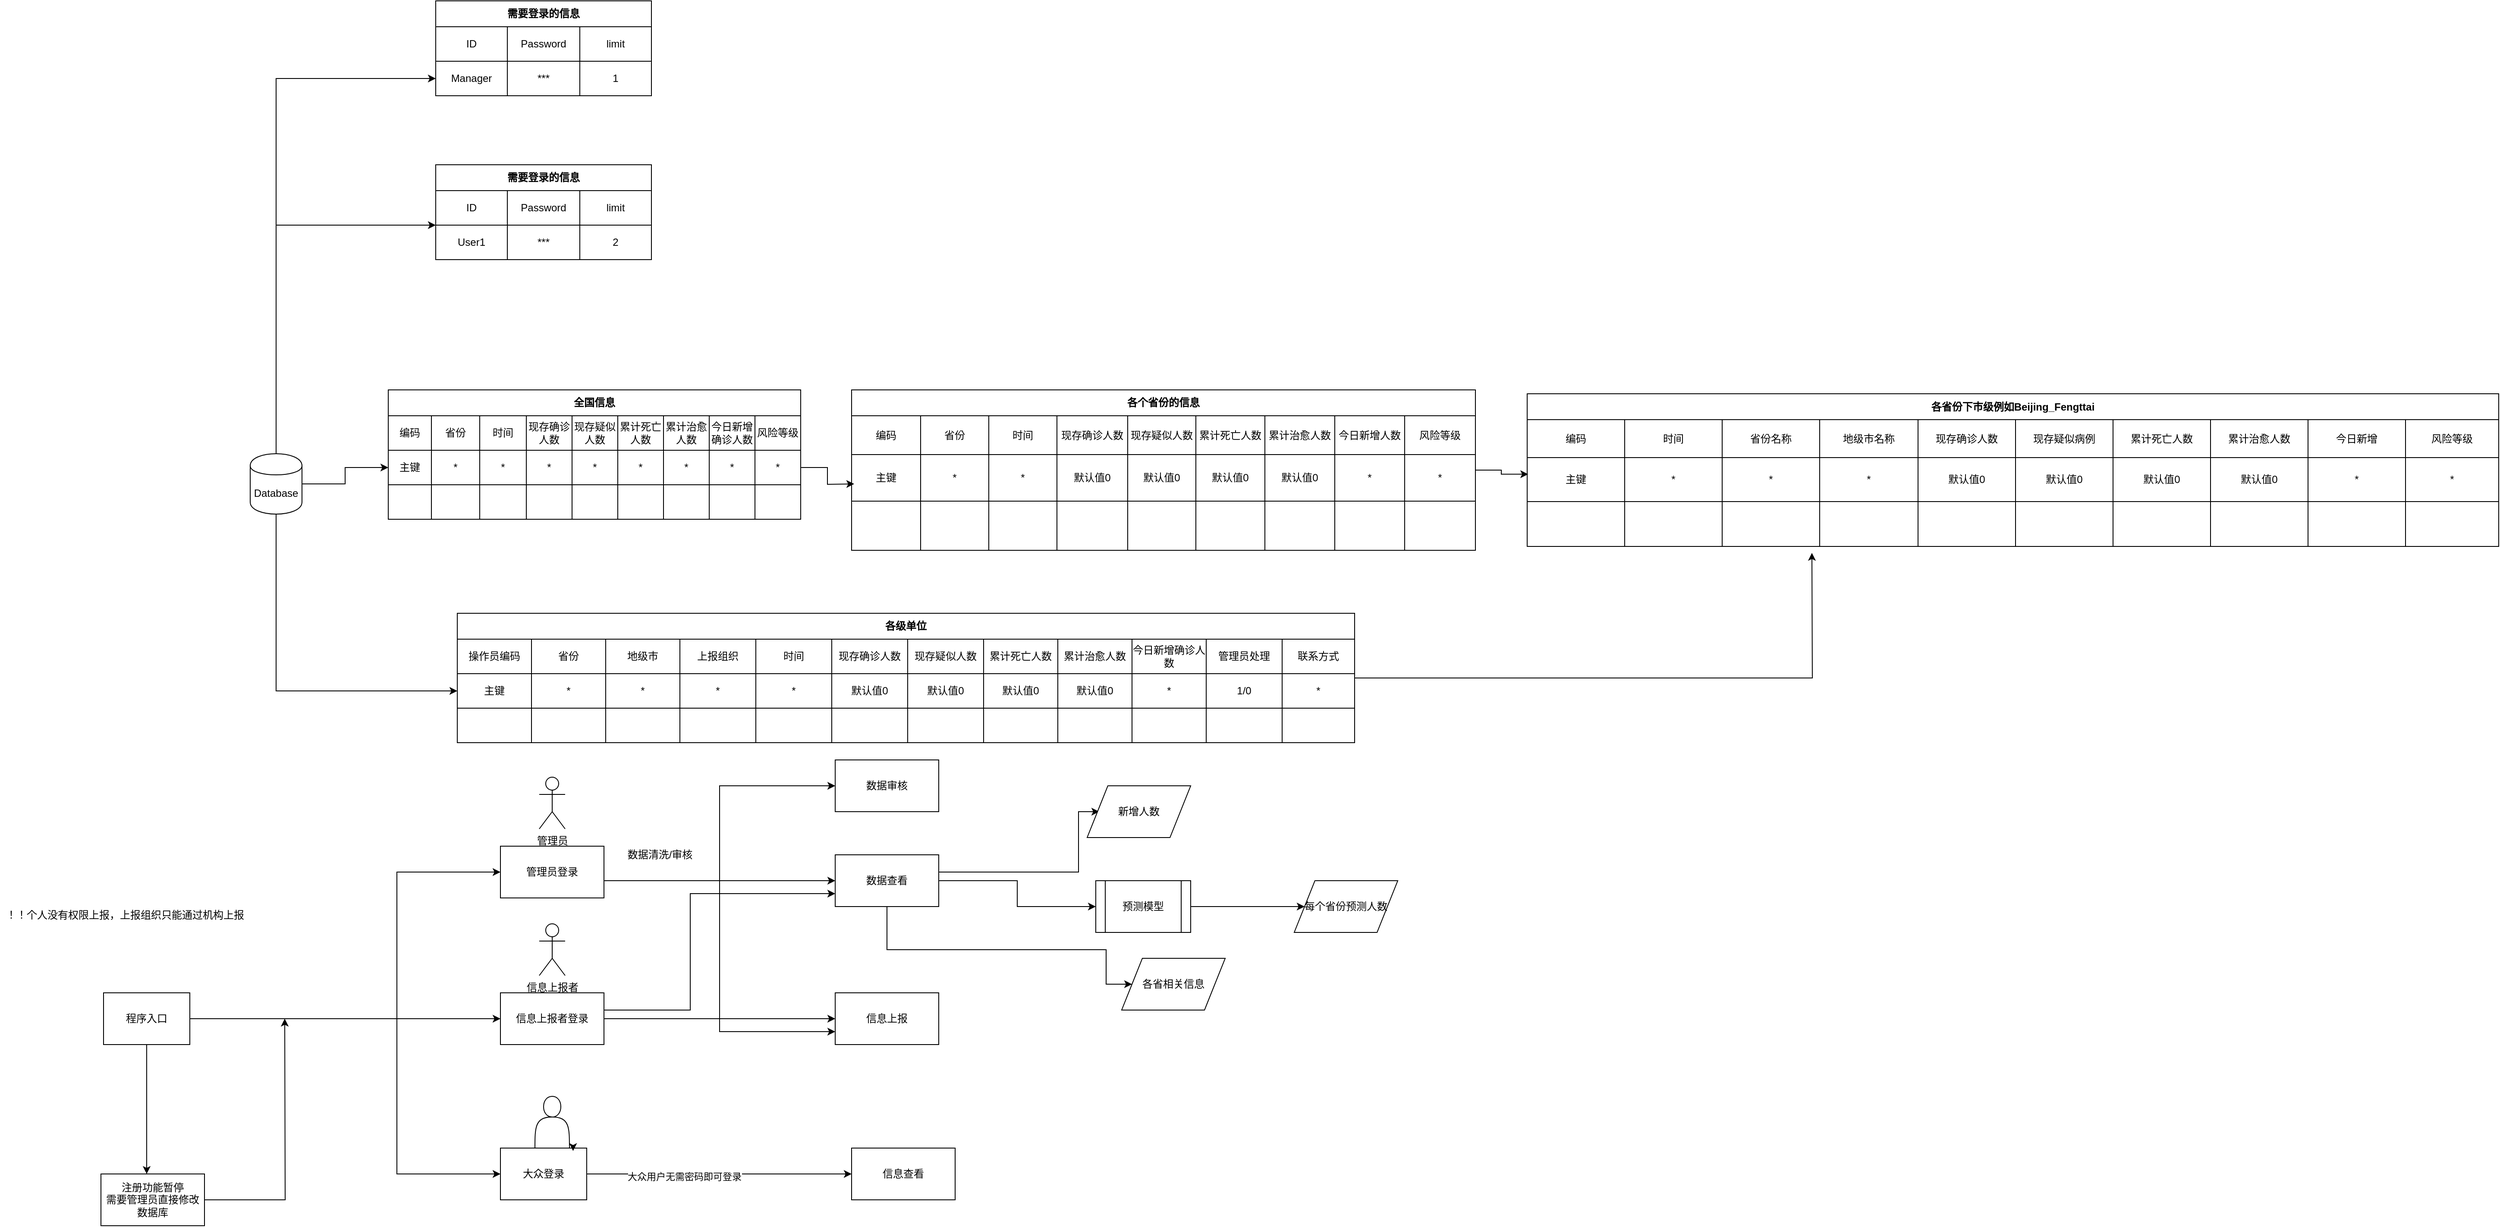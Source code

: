 <mxfile version="13.5.1" type="device"><diagram id="C5RBs43oDa-KdzZeNtuy" name="Page-1"><mxGraphModel dx="1851" dy="1761" grid="1" gridSize="10" guides="1" tooltips="1" connect="1" arrows="1" fold="1" page="1" pageScale="1" pageWidth="827" pageHeight="1169" math="0" shadow="0"><root><mxCell id="WIyWlLk6GJQsqaUBKTNV-0"/><mxCell id="WIyWlLk6GJQsqaUBKTNV-1" parent="WIyWlLk6GJQsqaUBKTNV-0"/><mxCell id="WCZOu3Fe1cSg-maLNQrj-3" style="edgeStyle=orthogonalEdgeStyle;rounded=0;orthogonalLoop=1;jettySize=auto;html=1;exitX=1;exitY=0.5;exitDx=0;exitDy=0;entryX=0;entryY=0.5;entryDx=0;entryDy=0;" parent="WIyWlLk6GJQsqaUBKTNV-1" source="WCZOu3Fe1cSg-maLNQrj-0" target="WCZOu3Fe1cSg-maLNQrj-2" edge="1"><mxGeometry relative="1" as="geometry"><Array as="points"><mxPoint x="-190" y="-10"/></Array></mxGeometry></mxCell><mxCell id="WCZOu3Fe1cSg-maLNQrj-7" style="edgeStyle=orthogonalEdgeStyle;rounded=0;orthogonalLoop=1;jettySize=auto;html=1;exitX=1;exitY=0.5;exitDx=0;exitDy=0;entryX=0;entryY=0.5;entryDx=0;entryDy=0;" parent="WIyWlLk6GJQsqaUBKTNV-1" source="WCZOu3Fe1cSg-maLNQrj-0" target="WCZOu3Fe1cSg-maLNQrj-5" edge="1"><mxGeometry relative="1" as="geometry"/></mxCell><mxCell id="WCZOu3Fe1cSg-maLNQrj-9" style="edgeStyle=orthogonalEdgeStyle;rounded=0;orthogonalLoop=1;jettySize=auto;html=1;exitX=1;exitY=0.5;exitDx=0;exitDy=0;entryX=0;entryY=0.5;entryDx=0;entryDy=0;" parent="WIyWlLk6GJQsqaUBKTNV-1" source="WCZOu3Fe1cSg-maLNQrj-0" target="WCZOu3Fe1cSg-maLNQrj-8" edge="1"><mxGeometry relative="1" as="geometry"><Array as="points"><mxPoint x="-190" y="340"/></Array></mxGeometry></mxCell><mxCell id="WCZOu3Fe1cSg-maLNQrj-190" style="edgeStyle=orthogonalEdgeStyle;rounded=0;orthogonalLoop=1;jettySize=auto;html=1;exitX=0.5;exitY=1;exitDx=0;exitDy=0;" parent="WIyWlLk6GJQsqaUBKTNV-1" source="WCZOu3Fe1cSg-maLNQrj-0" edge="1"><mxGeometry relative="1" as="geometry"><mxPoint x="-480" y="340" as="targetPoint"/></mxGeometry></mxCell><mxCell id="WCZOu3Fe1cSg-maLNQrj-0" value="程序入口" style="rounded=0;whiteSpace=wrap;html=1;" parent="WIyWlLk6GJQsqaUBKTNV-1" vertex="1"><mxGeometry x="-530" y="130" width="100" height="60" as="geometry"/></mxCell><mxCell id="WCZOu3Fe1cSg-maLNQrj-178" style="edgeStyle=orthogonalEdgeStyle;rounded=0;orthogonalLoop=1;jettySize=auto;html=1;exitX=1;exitY=0.5;exitDx=0;exitDy=0;entryX=0;entryY=0.5;entryDx=0;entryDy=0;" parent="WIyWlLk6GJQsqaUBKTNV-1" source="WCZOu3Fe1cSg-maLNQrj-2" target="WCZOu3Fe1cSg-maLNQrj-177" edge="1"><mxGeometry relative="1" as="geometry"><Array as="points"><mxPoint x="50"/><mxPoint x="184"/><mxPoint x="184" y="-110"/></Array></mxGeometry></mxCell><mxCell id="WCZOu3Fe1cSg-maLNQrj-186" style="edgeStyle=orthogonalEdgeStyle;rounded=0;orthogonalLoop=1;jettySize=auto;html=1;entryX=0;entryY=0.5;entryDx=0;entryDy=0;" parent="WIyWlLk6GJQsqaUBKTNV-1" source="WCZOu3Fe1cSg-maLNQrj-2" target="WCZOu3Fe1cSg-maLNQrj-185" edge="1"><mxGeometry relative="1" as="geometry"><Array as="points"><mxPoint x="150"/><mxPoint x="150"/></Array></mxGeometry></mxCell><mxCell id="WCZOu3Fe1cSg-maLNQrj-187" style="edgeStyle=orthogonalEdgeStyle;rounded=0;orthogonalLoop=1;jettySize=auto;html=1;entryX=0;entryY=0.75;entryDx=0;entryDy=0;" parent="WIyWlLk6GJQsqaUBKTNV-1" source="WCZOu3Fe1cSg-maLNQrj-2" target="WCZOu3Fe1cSg-maLNQrj-180" edge="1"><mxGeometry relative="1" as="geometry"><Array as="points"><mxPoint x="184"/><mxPoint x="184" y="175"/></Array></mxGeometry></mxCell><mxCell id="WCZOu3Fe1cSg-maLNQrj-2" value="管理员登录" style="rounded=0;whiteSpace=wrap;html=1;" parent="WIyWlLk6GJQsqaUBKTNV-1" vertex="1"><mxGeometry x="-70" y="-40" width="120" height="60" as="geometry"/></mxCell><mxCell id="WCZOu3Fe1cSg-maLNQrj-4" value="管理员" style="shape=umlActor;verticalLabelPosition=bottom;verticalAlign=top;html=1;outlineConnect=0;" parent="WIyWlLk6GJQsqaUBKTNV-1" vertex="1"><mxGeometry x="-25" y="-120" width="30" height="60" as="geometry"/></mxCell><mxCell id="WCZOu3Fe1cSg-maLNQrj-188" style="edgeStyle=orthogonalEdgeStyle;rounded=0;orthogonalLoop=1;jettySize=auto;html=1;entryX=0;entryY=0.5;entryDx=0;entryDy=0;" parent="WIyWlLk6GJQsqaUBKTNV-1" source="WCZOu3Fe1cSg-maLNQrj-5" target="WCZOu3Fe1cSg-maLNQrj-180" edge="1"><mxGeometry relative="1" as="geometry"/></mxCell><mxCell id="WCZOu3Fe1cSg-maLNQrj-189" style="edgeStyle=orthogonalEdgeStyle;rounded=0;orthogonalLoop=1;jettySize=auto;html=1;entryX=0;entryY=0.75;entryDx=0;entryDy=0;" parent="WIyWlLk6GJQsqaUBKTNV-1" source="WCZOu3Fe1cSg-maLNQrj-5" target="WCZOu3Fe1cSg-maLNQrj-185" edge="1"><mxGeometry relative="1" as="geometry"><Array as="points"><mxPoint x="150" y="150"/><mxPoint x="150" y="15"/></Array></mxGeometry></mxCell><mxCell id="WCZOu3Fe1cSg-maLNQrj-5" value="信息上报者登录" style="rounded=0;whiteSpace=wrap;html=1;" parent="WIyWlLk6GJQsqaUBKTNV-1" vertex="1"><mxGeometry x="-70" y="130" width="120" height="60" as="geometry"/></mxCell><mxCell id="WCZOu3Fe1cSg-maLNQrj-6" value="信息上报者" style="shape=umlActor;verticalLabelPosition=bottom;verticalAlign=top;html=1;outlineConnect=0;" parent="WIyWlLk6GJQsqaUBKTNV-1" vertex="1"><mxGeometry x="-25" y="50" width="30" height="60" as="geometry"/></mxCell><mxCell id="WCZOu3Fe1cSg-maLNQrj-183" style="edgeStyle=orthogonalEdgeStyle;rounded=0;orthogonalLoop=1;jettySize=auto;html=1;entryX=0;entryY=0.5;entryDx=0;entryDy=0;" parent="WIyWlLk6GJQsqaUBKTNV-1" source="WCZOu3Fe1cSg-maLNQrj-8" target="WCZOu3Fe1cSg-maLNQrj-182" edge="1"><mxGeometry relative="1" as="geometry"/></mxCell><mxCell id="WCZOu3Fe1cSg-maLNQrj-184" value="大众用户无需密码即可登录" style="edgeLabel;html=1;align=center;verticalAlign=middle;resizable=0;points=[];" parent="WCZOu3Fe1cSg-maLNQrj-183" vertex="1" connectable="0"><mxGeometry x="-0.267" y="-3" relative="1" as="geometry"><mxPoint as="offset"/></mxGeometry></mxCell><mxCell id="WCZOu3Fe1cSg-maLNQrj-8" value="大众登录" style="rounded=0;whiteSpace=wrap;html=1;" parent="WIyWlLk6GJQsqaUBKTNV-1" vertex="1"><mxGeometry x="-70" y="310" width="100" height="60" as="geometry"/></mxCell><mxCell id="WCZOu3Fe1cSg-maLNQrj-65" style="edgeStyle=orthogonalEdgeStyle;rounded=0;orthogonalLoop=1;jettySize=auto;html=1;entryX=0;entryY=0.5;entryDx=0;entryDy=0;" parent="WIyWlLk6GJQsqaUBKTNV-1" source="WCZOu3Fe1cSg-maLNQrj-10" target="WCZOu3Fe1cSg-maLNQrj-57" edge="1"><mxGeometry relative="1" as="geometry"/></mxCell><mxCell id="WCZOu3Fe1cSg-maLNQrj-107" style="edgeStyle=orthogonalEdgeStyle;rounded=0;orthogonalLoop=1;jettySize=auto;html=1;exitX=1;exitY=0.5;exitDx=0;exitDy=0;entryX=0;entryY=0.5;entryDx=0;entryDy=0;" parent="WIyWlLk6GJQsqaUBKTNV-1" source="WCZOu3Fe1cSg-maLNQrj-10" target="WCZOu3Fe1cSg-maLNQrj-98" edge="1"><mxGeometry relative="1" as="geometry"/></mxCell><mxCell id="WCZOu3Fe1cSg-maLNQrj-176" style="edgeStyle=orthogonalEdgeStyle;rounded=0;orthogonalLoop=1;jettySize=auto;html=1;entryX=0;entryY=0.5;entryDx=0;entryDy=0;" parent="WIyWlLk6GJQsqaUBKTNV-1" source="WCZOu3Fe1cSg-maLNQrj-10" target="WCZOu3Fe1cSg-maLNQrj-155" edge="1"><mxGeometry relative="1" as="geometry"/></mxCell><mxCell id="uRTHtg8MywMNZvx3NxUZ-16" style="edgeStyle=orthogonalEdgeStyle;rounded=0;orthogonalLoop=1;jettySize=auto;html=1;" edge="1" parent="WIyWlLk6GJQsqaUBKTNV-1" source="WCZOu3Fe1cSg-maLNQrj-10" target="uRTHtg8MywMNZvx3NxUZ-12"><mxGeometry relative="1" as="geometry"><Array as="points"><mxPoint x="-330" y="-760"/></Array></mxGeometry></mxCell><mxCell id="WCZOu3Fe1cSg-maLNQrj-10" value="Database" style="shape=cylinder;whiteSpace=wrap;html=1;boundedLbl=1;backgroundOutline=1;" parent="WIyWlLk6GJQsqaUBKTNV-1" vertex="1"><mxGeometry x="-360" y="-495" width="60" height="70" as="geometry"/></mxCell><mxCell id="WCZOu3Fe1cSg-maLNQrj-136" style="edgeStyle=orthogonalEdgeStyle;rounded=0;orthogonalLoop=1;jettySize=auto;html=1;exitX=1;exitY=0.5;exitDx=0;exitDy=0;" parent="WIyWlLk6GJQsqaUBKTNV-1" source="WCZOu3Fe1cSg-maLNQrj-98" edge="1"><mxGeometry relative="1" as="geometry"><mxPoint x="340" y="-460" as="targetPoint"/></mxGeometry></mxCell><mxCell id="PCz3cQ2_8vIp4ZOxcBlQ-9" style="edgeStyle=orthogonalEdgeStyle;rounded=0;orthogonalLoop=1;jettySize=auto;html=1;entryX=0.001;entryY=0.378;entryDx=0;entryDy=0;entryPerimeter=0;" parent="WIyWlLk6GJQsqaUBKTNV-1" source="WCZOu3Fe1cSg-maLNQrj-70" target="WCZOu3Fe1cSg-maLNQrj-126" edge="1"><mxGeometry relative="1" as="geometry"/></mxCell><mxCell id="WCZOu3Fe1cSg-maLNQrj-70" value="各个省份的信息" style="shape=table;html=1;whiteSpace=wrap;startSize=30;container=1;collapsible=0;childLayout=tableLayout;fontStyle=1;align=center;sketch=0;" parent="WIyWlLk6GJQsqaUBKTNV-1" vertex="1"><mxGeometry x="337" y="-569" width="723" height="186" as="geometry"/></mxCell><mxCell id="WCZOu3Fe1cSg-maLNQrj-71" value="" style="shape=partialRectangle;html=1;whiteSpace=wrap;collapsible=0;dropTarget=0;pointerEvents=0;fillColor=none;top=0;left=0;bottom=0;right=0;points=[[0,0.5],[1,0.5]];portConstraint=eastwest;" parent="WCZOu3Fe1cSg-maLNQrj-70" vertex="1"><mxGeometry y="30" width="723" height="45" as="geometry"/></mxCell><mxCell id="PCz3cQ2_8vIp4ZOxcBlQ-6" value="编码" style="shape=partialRectangle;html=1;whiteSpace=wrap;connectable=0;fillColor=none;top=0;left=0;bottom=0;right=0;overflow=hidden;" parent="WCZOu3Fe1cSg-maLNQrj-71" vertex="1"><mxGeometry width="80" height="45" as="geometry"/></mxCell><mxCell id="WCZOu3Fe1cSg-maLNQrj-117" value="省份" style="shape=partialRectangle;html=1;whiteSpace=wrap;connectable=0;fillColor=none;top=0;left=0;bottom=0;right=0;overflow=hidden;" parent="WCZOu3Fe1cSg-maLNQrj-71" vertex="1"><mxGeometry x="80" width="79" height="45" as="geometry"/></mxCell><mxCell id="WCZOu3Fe1cSg-maLNQrj-72" value="时间" style="shape=partialRectangle;html=1;whiteSpace=wrap;connectable=0;fillColor=none;top=0;left=0;bottom=0;right=0;overflow=hidden;" parent="WCZOu3Fe1cSg-maLNQrj-71" vertex="1"><mxGeometry x="159" width="79" height="45" as="geometry"/></mxCell><mxCell id="WCZOu3Fe1cSg-maLNQrj-73" value="现存确诊人数" style="shape=partialRectangle;html=1;whiteSpace=wrap;connectable=0;fillColor=none;top=0;left=0;bottom=0;right=0;overflow=hidden;" parent="WCZOu3Fe1cSg-maLNQrj-71" vertex="1"><mxGeometry x="238" width="82" height="45" as="geometry"/></mxCell><mxCell id="WCZOu3Fe1cSg-maLNQrj-74" value="现存疑似人数" style="shape=partialRectangle;html=1;whiteSpace=wrap;connectable=0;fillColor=none;top=0;left=0;bottom=0;right=0;overflow=hidden;" parent="WCZOu3Fe1cSg-maLNQrj-71" vertex="1"><mxGeometry x="320" width="79" height="45" as="geometry"/></mxCell><mxCell id="WCZOu3Fe1cSg-maLNQrj-89" value="累计死亡人数" style="shape=partialRectangle;html=1;whiteSpace=wrap;connectable=0;fillColor=none;top=0;left=0;bottom=0;right=0;overflow=hidden;" parent="WCZOu3Fe1cSg-maLNQrj-71" vertex="1"><mxGeometry x="399" width="80" height="45" as="geometry"/></mxCell><mxCell id="WCZOu3Fe1cSg-maLNQrj-86" value="累计治愈人数" style="shape=partialRectangle;html=1;whiteSpace=wrap;connectable=0;fillColor=none;top=0;left=0;bottom=0;right=0;overflow=hidden;" parent="WCZOu3Fe1cSg-maLNQrj-71" vertex="1"><mxGeometry x="479" width="81" height="45" as="geometry"/></mxCell><mxCell id="NSoP3aLAdlzIS5LdDbus-48" value="今日新增人数" style="shape=partialRectangle;html=1;whiteSpace=wrap;connectable=0;fillColor=none;top=0;left=0;bottom=0;right=0;overflow=hidden;" parent="WCZOu3Fe1cSg-maLNQrj-71" vertex="1"><mxGeometry x="560" width="81" height="45" as="geometry"/></mxCell><mxCell id="WCZOu3Fe1cSg-maLNQrj-198" value="风险等级" style="shape=partialRectangle;html=1;whiteSpace=wrap;connectable=0;fillColor=none;top=0;left=0;bottom=0;right=0;overflow=hidden;" parent="WCZOu3Fe1cSg-maLNQrj-71" vertex="1"><mxGeometry x="641" width="82" height="45" as="geometry"/></mxCell><mxCell id="WCZOu3Fe1cSg-maLNQrj-75" value="" style="shape=partialRectangle;html=1;whiteSpace=wrap;collapsible=0;dropTarget=0;pointerEvents=0;fillColor=none;top=0;left=0;bottom=0;right=0;points=[[0,0.5],[1,0.5]];portConstraint=eastwest;" parent="WCZOu3Fe1cSg-maLNQrj-70" vertex="1"><mxGeometry y="75" width="723" height="54" as="geometry"/></mxCell><mxCell id="PCz3cQ2_8vIp4ZOxcBlQ-7" value="主键" style="shape=partialRectangle;html=1;whiteSpace=wrap;connectable=0;fillColor=none;top=0;left=0;bottom=0;right=0;overflow=hidden;" parent="WCZOu3Fe1cSg-maLNQrj-75" vertex="1"><mxGeometry width="80" height="54" as="geometry"/></mxCell><mxCell id="WCZOu3Fe1cSg-maLNQrj-118" value="*" style="shape=partialRectangle;html=1;whiteSpace=wrap;connectable=0;fillColor=none;top=0;left=0;bottom=0;right=0;overflow=hidden;" parent="WCZOu3Fe1cSg-maLNQrj-75" vertex="1"><mxGeometry x="80" width="79" height="54" as="geometry"/></mxCell><mxCell id="WCZOu3Fe1cSg-maLNQrj-76" value="*" style="shape=partialRectangle;html=1;whiteSpace=wrap;connectable=0;fillColor=none;top=0;left=0;bottom=0;right=0;overflow=hidden;" parent="WCZOu3Fe1cSg-maLNQrj-75" vertex="1"><mxGeometry x="159" width="79" height="54" as="geometry"/></mxCell><mxCell id="WCZOu3Fe1cSg-maLNQrj-77" value="默认值0" style="shape=partialRectangle;html=1;whiteSpace=wrap;connectable=0;fillColor=none;top=0;left=0;bottom=0;right=0;overflow=hidden;" parent="WCZOu3Fe1cSg-maLNQrj-75" vertex="1"><mxGeometry x="238" width="82" height="54" as="geometry"/></mxCell><mxCell id="WCZOu3Fe1cSg-maLNQrj-78" value="&lt;span&gt;默认值0&lt;/span&gt;" style="shape=partialRectangle;html=1;whiteSpace=wrap;connectable=0;fillColor=none;top=0;left=0;bottom=0;right=0;overflow=hidden;" parent="WCZOu3Fe1cSg-maLNQrj-75" vertex="1"><mxGeometry x="320" width="79" height="54" as="geometry"/></mxCell><mxCell id="WCZOu3Fe1cSg-maLNQrj-90" value="&lt;span&gt;默认值0&lt;/span&gt;" style="shape=partialRectangle;html=1;whiteSpace=wrap;connectable=0;fillColor=none;top=0;left=0;bottom=0;right=0;overflow=hidden;" parent="WCZOu3Fe1cSg-maLNQrj-75" vertex="1"><mxGeometry x="399" width="80" height="54" as="geometry"/></mxCell><mxCell id="WCZOu3Fe1cSg-maLNQrj-87" value="&lt;span&gt;默认值0&lt;/span&gt;" style="shape=partialRectangle;html=1;whiteSpace=wrap;connectable=0;fillColor=none;top=0;left=0;bottom=0;right=0;overflow=hidden;" parent="WCZOu3Fe1cSg-maLNQrj-75" vertex="1"><mxGeometry x="479" width="81" height="54" as="geometry"/></mxCell><mxCell id="NSoP3aLAdlzIS5LdDbus-49" value="*" style="shape=partialRectangle;html=1;whiteSpace=wrap;connectable=0;fillColor=none;top=0;left=0;bottom=0;right=0;overflow=hidden;" parent="WCZOu3Fe1cSg-maLNQrj-75" vertex="1"><mxGeometry x="560" width="81" height="54" as="geometry"/></mxCell><mxCell id="WCZOu3Fe1cSg-maLNQrj-199" value="*" style="shape=partialRectangle;html=1;whiteSpace=wrap;connectable=0;fillColor=none;top=0;left=0;bottom=0;right=0;overflow=hidden;" parent="WCZOu3Fe1cSg-maLNQrj-75" vertex="1"><mxGeometry x="641" width="82" height="54" as="geometry"/></mxCell><mxCell id="WCZOu3Fe1cSg-maLNQrj-79" value="" style="shape=partialRectangle;html=1;whiteSpace=wrap;collapsible=0;dropTarget=0;pointerEvents=0;fillColor=none;top=0;left=0;bottom=0;right=0;points=[[0,0.5],[1,0.5]];portConstraint=eastwest;" parent="WCZOu3Fe1cSg-maLNQrj-70" vertex="1"><mxGeometry y="129" width="723" height="57" as="geometry"/></mxCell><mxCell id="PCz3cQ2_8vIp4ZOxcBlQ-8" style="shape=partialRectangle;html=1;whiteSpace=wrap;connectable=0;fillColor=none;top=0;left=0;bottom=0;right=0;overflow=hidden;" parent="WCZOu3Fe1cSg-maLNQrj-79" vertex="1"><mxGeometry width="80" height="57" as="geometry"/></mxCell><mxCell id="WCZOu3Fe1cSg-maLNQrj-119" style="shape=partialRectangle;html=1;whiteSpace=wrap;connectable=0;fillColor=none;top=0;left=0;bottom=0;right=0;overflow=hidden;" parent="WCZOu3Fe1cSg-maLNQrj-79" vertex="1"><mxGeometry x="80" width="79" height="57" as="geometry"/></mxCell><mxCell id="WCZOu3Fe1cSg-maLNQrj-80" value="" style="shape=partialRectangle;html=1;whiteSpace=wrap;connectable=0;fillColor=none;top=0;left=0;bottom=0;right=0;overflow=hidden;" parent="WCZOu3Fe1cSg-maLNQrj-79" vertex="1"><mxGeometry x="159" width="79" height="57" as="geometry"/></mxCell><mxCell id="WCZOu3Fe1cSg-maLNQrj-81" value="" style="shape=partialRectangle;html=1;whiteSpace=wrap;connectable=0;fillColor=none;top=0;left=0;bottom=0;right=0;overflow=hidden;" parent="WCZOu3Fe1cSg-maLNQrj-79" vertex="1"><mxGeometry x="238" width="82" height="57" as="geometry"/></mxCell><mxCell id="WCZOu3Fe1cSg-maLNQrj-82" value="" style="shape=partialRectangle;html=1;whiteSpace=wrap;connectable=0;fillColor=none;top=0;left=0;bottom=0;right=0;overflow=hidden;" parent="WCZOu3Fe1cSg-maLNQrj-79" vertex="1"><mxGeometry x="320" width="79" height="57" as="geometry"/></mxCell><mxCell id="WCZOu3Fe1cSg-maLNQrj-91" style="shape=partialRectangle;html=1;whiteSpace=wrap;connectable=0;fillColor=none;top=0;left=0;bottom=0;right=0;overflow=hidden;" parent="WCZOu3Fe1cSg-maLNQrj-79" vertex="1"><mxGeometry x="399" width="80" height="57" as="geometry"/></mxCell><mxCell id="WCZOu3Fe1cSg-maLNQrj-88" style="shape=partialRectangle;html=1;whiteSpace=wrap;connectable=0;fillColor=none;top=0;left=0;bottom=0;right=0;overflow=hidden;" parent="WCZOu3Fe1cSg-maLNQrj-79" vertex="1"><mxGeometry x="479" width="81" height="57" as="geometry"/></mxCell><mxCell id="NSoP3aLAdlzIS5LdDbus-50" style="shape=partialRectangle;html=1;whiteSpace=wrap;connectable=0;fillColor=none;top=0;left=0;bottom=0;right=0;overflow=hidden;" parent="WCZOu3Fe1cSg-maLNQrj-79" vertex="1"><mxGeometry x="560" width="81" height="57" as="geometry"/></mxCell><mxCell id="WCZOu3Fe1cSg-maLNQrj-200" style="shape=partialRectangle;html=1;whiteSpace=wrap;connectable=0;fillColor=none;top=0;left=0;bottom=0;right=0;overflow=hidden;" parent="WCZOu3Fe1cSg-maLNQrj-79" vertex="1"><mxGeometry x="641" width="82" height="57" as="geometry"/></mxCell><mxCell id="WCZOu3Fe1cSg-maLNQrj-175" style="edgeStyle=orthogonalEdgeStyle;rounded=0;orthogonalLoop=1;jettySize=auto;html=1;" parent="WIyWlLk6GJQsqaUBKTNV-1" source="WCZOu3Fe1cSg-maLNQrj-150" edge="1"><mxGeometry relative="1" as="geometry"><mxPoint x="1450" y="-380" as="targetPoint"/></mxGeometry></mxCell><mxCell id="WCZOu3Fe1cSg-maLNQrj-150" value="各级单位" style="shape=table;html=1;whiteSpace=wrap;startSize=30;container=1;collapsible=0;childLayout=tableLayout;fontStyle=1;align=center;sketch=0;" parent="WIyWlLk6GJQsqaUBKTNV-1" vertex="1"><mxGeometry x="-120" y="-310" width="1040" height="150" as="geometry"/></mxCell><mxCell id="WCZOu3Fe1cSg-maLNQrj-151" value="" style="shape=partialRectangle;html=1;whiteSpace=wrap;collapsible=0;dropTarget=0;pointerEvents=0;fillColor=none;top=0;left=0;bottom=0;right=0;points=[[0,0.5],[1,0.5]];portConstraint=eastwest;" parent="WCZOu3Fe1cSg-maLNQrj-150" vertex="1"><mxGeometry y="30" width="1040" height="40" as="geometry"/></mxCell><mxCell id="PCz3cQ2_8vIp4ZOxcBlQ-13" value="操作员编码" style="shape=partialRectangle;html=1;whiteSpace=wrap;connectable=0;fillColor=none;top=0;left=0;bottom=0;right=0;overflow=hidden;" parent="WCZOu3Fe1cSg-maLNQrj-151" vertex="1"><mxGeometry width="86" height="40" as="geometry"/></mxCell><mxCell id="WCZOu3Fe1cSg-maLNQrj-152" value="省份" style="shape=partialRectangle;html=1;whiteSpace=wrap;connectable=0;fillColor=none;top=0;left=0;bottom=0;right=0;overflow=hidden;" parent="WCZOu3Fe1cSg-maLNQrj-151" vertex="1"><mxGeometry x="86" width="86" height="40" as="geometry"/></mxCell><mxCell id="NSoP3aLAdlzIS5LdDbus-39" value="地级市" style="shape=partialRectangle;html=1;whiteSpace=wrap;connectable=0;fillColor=none;top=0;left=0;bottom=0;right=0;overflow=hidden;" parent="WCZOu3Fe1cSg-maLNQrj-151" vertex="1"><mxGeometry x="172" width="86" height="40" as="geometry"/></mxCell><mxCell id="WCZOu3Fe1cSg-maLNQrj-153" value="上报组织" style="shape=partialRectangle;html=1;whiteSpace=wrap;connectable=0;fillColor=none;top=0;left=0;bottom=0;right=0;overflow=hidden;" parent="WCZOu3Fe1cSg-maLNQrj-151" vertex="1"><mxGeometry x="258" width="88" height="40" as="geometry"/></mxCell><mxCell id="WCZOu3Fe1cSg-maLNQrj-169" value="时间" style="shape=partialRectangle;html=1;whiteSpace=wrap;connectable=0;fillColor=none;top=0;left=0;bottom=0;right=0;overflow=hidden;" parent="WCZOu3Fe1cSg-maLNQrj-151" vertex="1"><mxGeometry x="346" width="88" height="40" as="geometry"/></mxCell><mxCell id="WCZOu3Fe1cSg-maLNQrj-166" value="&lt;span&gt;现存确诊人数&lt;/span&gt;" style="shape=partialRectangle;html=1;whiteSpace=wrap;connectable=0;fillColor=none;top=0;left=0;bottom=0;right=0;overflow=hidden;" parent="WCZOu3Fe1cSg-maLNQrj-151" vertex="1"><mxGeometry x="434" width="88" height="40" as="geometry"/></mxCell><mxCell id="WCZOu3Fe1cSg-maLNQrj-163" value="&lt;span&gt;现存疑似人数&lt;/span&gt;" style="shape=partialRectangle;html=1;whiteSpace=wrap;connectable=0;fillColor=none;top=0;left=0;bottom=0;right=0;overflow=hidden;" parent="WCZOu3Fe1cSg-maLNQrj-151" vertex="1"><mxGeometry x="522" width="88" height="40" as="geometry"/></mxCell><mxCell id="WCZOu3Fe1cSg-maLNQrj-154" value="累计死亡人数" style="shape=partialRectangle;html=1;whiteSpace=wrap;connectable=0;fillColor=none;top=0;left=0;bottom=0;right=0;overflow=hidden;" parent="WCZOu3Fe1cSg-maLNQrj-151" vertex="1"><mxGeometry x="610" width="86" height="40" as="geometry"/></mxCell><mxCell id="WCZOu3Fe1cSg-maLNQrj-172" value="累计治愈人数" style="shape=partialRectangle;html=1;whiteSpace=wrap;connectable=0;fillColor=none;top=0;left=0;bottom=0;right=0;overflow=hidden;" parent="WCZOu3Fe1cSg-maLNQrj-151" vertex="1"><mxGeometry x="696" width="86" height="40" as="geometry"/></mxCell><mxCell id="NSoP3aLAdlzIS5LdDbus-42" value="今日新增确诊人数" style="shape=partialRectangle;html=1;whiteSpace=wrap;connectable=0;fillColor=none;top=0;left=0;bottom=0;right=0;overflow=hidden;" parent="WCZOu3Fe1cSg-maLNQrj-151" vertex="1"><mxGeometry x="782" width="86" height="40" as="geometry"/></mxCell><mxCell id="WCZOu3Fe1cSg-maLNQrj-218" value="管理员处理" style="shape=partialRectangle;html=1;whiteSpace=wrap;connectable=0;fillColor=none;top=0;left=0;bottom=0;right=0;overflow=hidden;" parent="WCZOu3Fe1cSg-maLNQrj-151" vertex="1"><mxGeometry x="868" width="88" height="40" as="geometry"/></mxCell><mxCell id="NSoP3aLAdlzIS5LdDbus-3" value="联系方式" style="shape=partialRectangle;html=1;whiteSpace=wrap;connectable=0;fillColor=none;top=0;left=0;bottom=0;right=0;overflow=hidden;" parent="WCZOu3Fe1cSg-maLNQrj-151" vertex="1"><mxGeometry x="956" width="84" height="40" as="geometry"/></mxCell><mxCell id="WCZOu3Fe1cSg-maLNQrj-155" value="" style="shape=partialRectangle;html=1;whiteSpace=wrap;collapsible=0;dropTarget=0;pointerEvents=0;fillColor=none;top=0;left=0;bottom=0;right=0;points=[[0,0.5],[1,0.5]];portConstraint=eastwest;" parent="WCZOu3Fe1cSg-maLNQrj-150" vertex="1"><mxGeometry y="70" width="1040" height="40" as="geometry"/></mxCell><mxCell id="PCz3cQ2_8vIp4ZOxcBlQ-14" value="主键" style="shape=partialRectangle;html=1;whiteSpace=wrap;connectable=0;fillColor=none;top=0;left=0;bottom=0;right=0;overflow=hidden;" parent="WCZOu3Fe1cSg-maLNQrj-155" vertex="1"><mxGeometry width="86" height="40" as="geometry"/></mxCell><mxCell id="WCZOu3Fe1cSg-maLNQrj-156" value="*" style="shape=partialRectangle;html=1;whiteSpace=wrap;connectable=0;fillColor=none;top=0;left=0;bottom=0;right=0;overflow=hidden;" parent="WCZOu3Fe1cSg-maLNQrj-155" vertex="1"><mxGeometry x="86" width="86" height="40" as="geometry"/></mxCell><mxCell id="NSoP3aLAdlzIS5LdDbus-40" value="*" style="shape=partialRectangle;html=1;whiteSpace=wrap;connectable=0;fillColor=none;top=0;left=0;bottom=0;right=0;overflow=hidden;" parent="WCZOu3Fe1cSg-maLNQrj-155" vertex="1"><mxGeometry x="172" width="86" height="40" as="geometry"/></mxCell><mxCell id="WCZOu3Fe1cSg-maLNQrj-157" value="*" style="shape=partialRectangle;html=1;whiteSpace=wrap;connectable=0;fillColor=none;top=0;left=0;bottom=0;right=0;overflow=hidden;" parent="WCZOu3Fe1cSg-maLNQrj-155" vertex="1"><mxGeometry x="258" width="88" height="40" as="geometry"/></mxCell><mxCell id="WCZOu3Fe1cSg-maLNQrj-170" value="*" style="shape=partialRectangle;html=1;whiteSpace=wrap;connectable=0;fillColor=none;top=0;left=0;bottom=0;right=0;overflow=hidden;" parent="WCZOu3Fe1cSg-maLNQrj-155" vertex="1"><mxGeometry x="346" width="88" height="40" as="geometry"/></mxCell><mxCell id="WCZOu3Fe1cSg-maLNQrj-167" value="&lt;span&gt;默认值0&lt;/span&gt;" style="shape=partialRectangle;html=1;whiteSpace=wrap;connectable=0;fillColor=none;top=0;left=0;bottom=0;right=0;overflow=hidden;" parent="WCZOu3Fe1cSg-maLNQrj-155" vertex="1"><mxGeometry x="434" width="88" height="40" as="geometry"/></mxCell><mxCell id="WCZOu3Fe1cSg-maLNQrj-164" value="&lt;span&gt;默认值0&lt;/span&gt;" style="shape=partialRectangle;html=1;whiteSpace=wrap;connectable=0;fillColor=none;top=0;left=0;bottom=0;right=0;overflow=hidden;" parent="WCZOu3Fe1cSg-maLNQrj-155" vertex="1"><mxGeometry x="522" width="88" height="40" as="geometry"/></mxCell><mxCell id="WCZOu3Fe1cSg-maLNQrj-158" value="&lt;span&gt;默认值0&lt;/span&gt;" style="shape=partialRectangle;html=1;whiteSpace=wrap;connectable=0;fillColor=none;top=0;left=0;bottom=0;right=0;overflow=hidden;" parent="WCZOu3Fe1cSg-maLNQrj-155" vertex="1"><mxGeometry x="610" width="86" height="40" as="geometry"/></mxCell><mxCell id="WCZOu3Fe1cSg-maLNQrj-173" value="&lt;span&gt;默认值0&lt;/span&gt;" style="shape=partialRectangle;html=1;whiteSpace=wrap;connectable=0;fillColor=none;top=0;left=0;bottom=0;right=0;overflow=hidden;" parent="WCZOu3Fe1cSg-maLNQrj-155" vertex="1"><mxGeometry x="696" width="86" height="40" as="geometry"/></mxCell><mxCell id="NSoP3aLAdlzIS5LdDbus-43" value="*" style="shape=partialRectangle;html=1;whiteSpace=wrap;connectable=0;fillColor=none;top=0;left=0;bottom=0;right=0;overflow=hidden;" parent="WCZOu3Fe1cSg-maLNQrj-155" vertex="1"><mxGeometry x="782" width="86" height="40" as="geometry"/></mxCell><mxCell id="WCZOu3Fe1cSg-maLNQrj-219" value="1/0" style="shape=partialRectangle;html=1;whiteSpace=wrap;connectable=0;fillColor=none;top=0;left=0;bottom=0;right=0;overflow=hidden;" parent="WCZOu3Fe1cSg-maLNQrj-155" vertex="1"><mxGeometry x="868" width="88" height="40" as="geometry"/></mxCell><mxCell id="NSoP3aLAdlzIS5LdDbus-4" value="*" style="shape=partialRectangle;html=1;whiteSpace=wrap;connectable=0;fillColor=none;top=0;left=0;bottom=0;right=0;overflow=hidden;" parent="WCZOu3Fe1cSg-maLNQrj-155" vertex="1"><mxGeometry x="956" width="84" height="40" as="geometry"/></mxCell><mxCell id="WCZOu3Fe1cSg-maLNQrj-159" value="" style="shape=partialRectangle;html=1;whiteSpace=wrap;collapsible=0;dropTarget=0;pointerEvents=0;fillColor=none;top=0;left=0;bottom=0;right=0;points=[[0,0.5],[1,0.5]];portConstraint=eastwest;" parent="WCZOu3Fe1cSg-maLNQrj-150" vertex="1"><mxGeometry y="110" width="1040" height="40" as="geometry"/></mxCell><mxCell id="PCz3cQ2_8vIp4ZOxcBlQ-15" style="shape=partialRectangle;html=1;whiteSpace=wrap;connectable=0;fillColor=none;top=0;left=0;bottom=0;right=0;overflow=hidden;" parent="WCZOu3Fe1cSg-maLNQrj-159" vertex="1"><mxGeometry width="86" height="40" as="geometry"/></mxCell><mxCell id="WCZOu3Fe1cSg-maLNQrj-160" value="" style="shape=partialRectangle;html=1;whiteSpace=wrap;connectable=0;fillColor=none;top=0;left=0;bottom=0;right=0;overflow=hidden;" parent="WCZOu3Fe1cSg-maLNQrj-159" vertex="1"><mxGeometry x="86" width="86" height="40" as="geometry"/></mxCell><mxCell id="NSoP3aLAdlzIS5LdDbus-41" style="shape=partialRectangle;html=1;whiteSpace=wrap;connectable=0;fillColor=none;top=0;left=0;bottom=0;right=0;overflow=hidden;" parent="WCZOu3Fe1cSg-maLNQrj-159" vertex="1"><mxGeometry x="172" width="86" height="40" as="geometry"/></mxCell><mxCell id="WCZOu3Fe1cSg-maLNQrj-161" value="" style="shape=partialRectangle;html=1;whiteSpace=wrap;connectable=0;fillColor=none;top=0;left=0;bottom=0;right=0;overflow=hidden;" parent="WCZOu3Fe1cSg-maLNQrj-159" vertex="1"><mxGeometry x="258" width="88" height="40" as="geometry"/></mxCell><mxCell id="WCZOu3Fe1cSg-maLNQrj-171" style="shape=partialRectangle;html=1;whiteSpace=wrap;connectable=0;fillColor=none;top=0;left=0;bottom=0;right=0;overflow=hidden;" parent="WCZOu3Fe1cSg-maLNQrj-159" vertex="1"><mxGeometry x="346" width="88" height="40" as="geometry"/></mxCell><mxCell id="WCZOu3Fe1cSg-maLNQrj-168" style="shape=partialRectangle;html=1;whiteSpace=wrap;connectable=0;fillColor=none;top=0;left=0;bottom=0;right=0;overflow=hidden;" parent="WCZOu3Fe1cSg-maLNQrj-159" vertex="1"><mxGeometry x="434" width="88" height="40" as="geometry"/></mxCell><mxCell id="WCZOu3Fe1cSg-maLNQrj-165" style="shape=partialRectangle;html=1;whiteSpace=wrap;connectable=0;fillColor=none;top=0;left=0;bottom=0;right=0;overflow=hidden;" parent="WCZOu3Fe1cSg-maLNQrj-159" vertex="1"><mxGeometry x="522" width="88" height="40" as="geometry"/></mxCell><mxCell id="WCZOu3Fe1cSg-maLNQrj-162" value="" style="shape=partialRectangle;html=1;whiteSpace=wrap;connectable=0;fillColor=none;top=0;left=0;bottom=0;right=0;overflow=hidden;" parent="WCZOu3Fe1cSg-maLNQrj-159" vertex="1"><mxGeometry x="610" width="86" height="40" as="geometry"/></mxCell><mxCell id="WCZOu3Fe1cSg-maLNQrj-174" style="shape=partialRectangle;html=1;whiteSpace=wrap;connectable=0;fillColor=none;top=0;left=0;bottom=0;right=0;overflow=hidden;" parent="WCZOu3Fe1cSg-maLNQrj-159" vertex="1"><mxGeometry x="696" width="86" height="40" as="geometry"/></mxCell><mxCell id="NSoP3aLAdlzIS5LdDbus-44" style="shape=partialRectangle;html=1;whiteSpace=wrap;connectable=0;fillColor=none;top=0;left=0;bottom=0;right=0;overflow=hidden;" parent="WCZOu3Fe1cSg-maLNQrj-159" vertex="1"><mxGeometry x="782" width="86" height="40" as="geometry"/></mxCell><mxCell id="WCZOu3Fe1cSg-maLNQrj-220" style="shape=partialRectangle;html=1;whiteSpace=wrap;connectable=0;fillColor=none;top=0;left=0;bottom=0;right=0;overflow=hidden;" parent="WCZOu3Fe1cSg-maLNQrj-159" vertex="1"><mxGeometry x="868" width="88" height="40" as="geometry"/></mxCell><mxCell id="NSoP3aLAdlzIS5LdDbus-5" style="shape=partialRectangle;html=1;whiteSpace=wrap;connectable=0;fillColor=none;top=0;left=0;bottom=0;right=0;overflow=hidden;" parent="WCZOu3Fe1cSg-maLNQrj-159" vertex="1"><mxGeometry x="956" width="84" height="40" as="geometry"/></mxCell><mxCell id="WCZOu3Fe1cSg-maLNQrj-177" value="数据审核" style="rounded=0;whiteSpace=wrap;html=1;sketch=0;" parent="WIyWlLk6GJQsqaUBKTNV-1" vertex="1"><mxGeometry x="318" y="-140" width="120" height="60" as="geometry"/></mxCell><mxCell id="WCZOu3Fe1cSg-maLNQrj-179" value="数据清洗/审核" style="text;html=1;strokeColor=none;fillColor=none;align=center;verticalAlign=middle;whiteSpace=wrap;rounded=0;sketch=0;" parent="WIyWlLk6GJQsqaUBKTNV-1" vertex="1"><mxGeometry x="70" y="-40" width="90" height="20" as="geometry"/></mxCell><mxCell id="WCZOu3Fe1cSg-maLNQrj-180" value="信息上报" style="rounded=0;whiteSpace=wrap;html=1;sketch=0;" parent="WIyWlLk6GJQsqaUBKTNV-1" vertex="1"><mxGeometry x="318" y="130" width="120" height="60" as="geometry"/></mxCell><mxCell id="WCZOu3Fe1cSg-maLNQrj-182" value="信息查看" style="rounded=0;whiteSpace=wrap;html=1;sketch=0;" parent="WIyWlLk6GJQsqaUBKTNV-1" vertex="1"><mxGeometry x="337" y="310" width="120" height="60" as="geometry"/></mxCell><mxCell id="WCZOu3Fe1cSg-maLNQrj-207" style="edgeStyle=orthogonalEdgeStyle;rounded=0;orthogonalLoop=1;jettySize=auto;html=1;entryX=0;entryY=0.5;entryDx=0;entryDy=0;" parent="WIyWlLk6GJQsqaUBKTNV-1" source="WCZOu3Fe1cSg-maLNQrj-185" edge="1"><mxGeometry relative="1" as="geometry"><mxPoint x="624" y="-80" as="targetPoint"/><Array as="points"><mxPoint x="600" y="-10"/><mxPoint x="600" y="-80"/></Array></mxGeometry></mxCell><mxCell id="WCZOu3Fe1cSg-maLNQrj-212" style="edgeStyle=orthogonalEdgeStyle;rounded=0;orthogonalLoop=1;jettySize=auto;html=1;entryX=0;entryY=0.5;entryDx=0;entryDy=0;" parent="WIyWlLk6GJQsqaUBKTNV-1" source="WCZOu3Fe1cSg-maLNQrj-185" target="WCZOu3Fe1cSg-maLNQrj-211" edge="1"><mxGeometry relative="1" as="geometry"/></mxCell><mxCell id="WCZOu3Fe1cSg-maLNQrj-217" style="edgeStyle=orthogonalEdgeStyle;rounded=0;orthogonalLoop=1;jettySize=auto;html=1;entryX=0;entryY=0.5;entryDx=0;entryDy=0;" parent="WIyWlLk6GJQsqaUBKTNV-1" source="WCZOu3Fe1cSg-maLNQrj-185" target="WCZOu3Fe1cSg-maLNQrj-216" edge="1"><mxGeometry relative="1" as="geometry"><Array as="points"><mxPoint x="378" y="80"/><mxPoint x="632" y="80"/></Array></mxGeometry></mxCell><mxCell id="WCZOu3Fe1cSg-maLNQrj-185" value="数据查看" style="rounded=0;whiteSpace=wrap;html=1;sketch=0;" parent="WIyWlLk6GJQsqaUBKTNV-1" vertex="1"><mxGeometry x="318" y="-30" width="120" height="60" as="geometry"/></mxCell><mxCell id="WCZOu3Fe1cSg-maLNQrj-192" style="edgeStyle=orthogonalEdgeStyle;rounded=0;orthogonalLoop=1;jettySize=auto;html=1;" parent="WIyWlLk6GJQsqaUBKTNV-1" source="WCZOu3Fe1cSg-maLNQrj-191" edge="1"><mxGeometry relative="1" as="geometry"><mxPoint x="-320" y="160" as="targetPoint"/></mxGeometry></mxCell><mxCell id="WCZOu3Fe1cSg-maLNQrj-191" value="注册功能暂停&lt;br&gt;需要管理员直接修改数据库" style="rounded=0;whiteSpace=wrap;html=1;sketch=0;" parent="WIyWlLk6GJQsqaUBKTNV-1" vertex="1"><mxGeometry x="-533" y="340" width="120" height="60" as="geometry"/></mxCell><mxCell id="WCZOu3Fe1cSg-maLNQrj-194" value="！！个人没有权限上报，上报组织只能通过机构上报" style="text;html=1;strokeColor=none;fillColor=none;align=center;verticalAlign=middle;whiteSpace=wrap;rounded=0;sketch=0;" parent="WIyWlLk6GJQsqaUBKTNV-1" vertex="1"><mxGeometry x="-650" y="30" width="290" height="20" as="geometry"/></mxCell><mxCell id="WCZOu3Fe1cSg-maLNQrj-204" value="" style="shape=actor;whiteSpace=wrap;html=1;sketch=0;" parent="WIyWlLk6GJQsqaUBKTNV-1" vertex="1"><mxGeometry x="-30" y="250" width="40" height="60" as="geometry"/></mxCell><mxCell id="WCZOu3Fe1cSg-maLNQrj-205" style="edgeStyle=orthogonalEdgeStyle;rounded=0;orthogonalLoop=1;jettySize=auto;html=1;exitX=0.75;exitY=1;exitDx=0;exitDy=0;entryX=1.105;entryY=1.057;entryDx=0;entryDy=0;entryPerimeter=0;" parent="WIyWlLk6GJQsqaUBKTNV-1" source="WCZOu3Fe1cSg-maLNQrj-204" target="WCZOu3Fe1cSg-maLNQrj-204" edge="1"><mxGeometry relative="1" as="geometry"/></mxCell><mxCell id="WCZOu3Fe1cSg-maLNQrj-209" value="新增人数" style="shape=parallelogram;perimeter=parallelogramPerimeter;whiteSpace=wrap;html=1;sketch=0;" parent="WIyWlLk6GJQsqaUBKTNV-1" vertex="1"><mxGeometry x="610" y="-110" width="120" height="60" as="geometry"/></mxCell><mxCell id="WCZOu3Fe1cSg-maLNQrj-215" style="edgeStyle=orthogonalEdgeStyle;rounded=0;orthogonalLoop=1;jettySize=auto;html=1;entryX=0;entryY=0.5;entryDx=0;entryDy=0;" parent="WIyWlLk6GJQsqaUBKTNV-1" source="WCZOu3Fe1cSg-maLNQrj-211" target="WCZOu3Fe1cSg-maLNQrj-214" edge="1"><mxGeometry relative="1" as="geometry"/></mxCell><mxCell id="WCZOu3Fe1cSg-maLNQrj-211" value="预测模型" style="shape=process;whiteSpace=wrap;html=1;backgroundOutline=1;sketch=0;" parent="WIyWlLk6GJQsqaUBKTNV-1" vertex="1"><mxGeometry x="620" width="110" height="60" as="geometry"/></mxCell><mxCell id="WCZOu3Fe1cSg-maLNQrj-214" value="每个省份预测人数" style="shape=parallelogram;perimeter=parallelogramPerimeter;whiteSpace=wrap;html=1;sketch=0;" parent="WIyWlLk6GJQsqaUBKTNV-1" vertex="1"><mxGeometry x="850" width="120" height="60" as="geometry"/></mxCell><mxCell id="WCZOu3Fe1cSg-maLNQrj-216" value="各省相关信息" style="shape=parallelogram;perimeter=parallelogramPerimeter;whiteSpace=wrap;html=1;sketch=0;" parent="WIyWlLk6GJQsqaUBKTNV-1" vertex="1"><mxGeometry x="650" y="90" width="120" height="60" as="geometry"/></mxCell><mxCell id="WCZOu3Fe1cSg-maLNQrj-52" value="需要登录的信息" style="shape=table;html=1;whiteSpace=wrap;startSize=30;container=1;collapsible=0;childLayout=tableLayout;fontStyle=1;align=center;sketch=0;" parent="WIyWlLk6GJQsqaUBKTNV-1" vertex="1"><mxGeometry x="-145" y="-1020" width="250" height="110" as="geometry"/></mxCell><mxCell id="WCZOu3Fe1cSg-maLNQrj-53" value="" style="shape=partialRectangle;html=1;whiteSpace=wrap;collapsible=0;dropTarget=0;pointerEvents=0;fillColor=none;top=0;left=0;bottom=0;right=0;points=[[0,0.5],[1,0.5]];portConstraint=eastwest;" parent="WCZOu3Fe1cSg-maLNQrj-52" vertex="1"><mxGeometry y="30" width="250" height="40" as="geometry"/></mxCell><mxCell id="WCZOu3Fe1cSg-maLNQrj-54" value="ID" style="shape=partialRectangle;html=1;whiteSpace=wrap;connectable=0;fillColor=none;top=0;left=0;bottom=0;right=0;overflow=hidden;" parent="WCZOu3Fe1cSg-maLNQrj-53" vertex="1"><mxGeometry width="83" height="40" as="geometry"/></mxCell><mxCell id="WCZOu3Fe1cSg-maLNQrj-55" value="Password" style="shape=partialRectangle;html=1;whiteSpace=wrap;connectable=0;fillColor=none;top=0;left=0;bottom=0;right=0;overflow=hidden;" parent="WCZOu3Fe1cSg-maLNQrj-53" vertex="1"><mxGeometry x="83" width="84" height="40" as="geometry"/></mxCell><mxCell id="WCZOu3Fe1cSg-maLNQrj-56" value="limit" style="shape=partialRectangle;html=1;whiteSpace=wrap;connectable=0;fillColor=none;top=0;left=0;bottom=0;right=0;overflow=hidden;" parent="WCZOu3Fe1cSg-maLNQrj-53" vertex="1"><mxGeometry x="167" width="83" height="40" as="geometry"/></mxCell><mxCell id="WCZOu3Fe1cSg-maLNQrj-57" value="" style="shape=partialRectangle;html=1;whiteSpace=wrap;collapsible=0;dropTarget=0;pointerEvents=0;fillColor=none;top=0;left=0;bottom=0;right=0;points=[[0,0.5],[1,0.5]];portConstraint=eastwest;" parent="WCZOu3Fe1cSg-maLNQrj-52" vertex="1"><mxGeometry y="70" width="250" height="40" as="geometry"/></mxCell><mxCell id="WCZOu3Fe1cSg-maLNQrj-58" value="Manager" style="shape=partialRectangle;html=1;whiteSpace=wrap;connectable=0;fillColor=none;top=0;left=0;bottom=0;right=0;overflow=hidden;" parent="WCZOu3Fe1cSg-maLNQrj-57" vertex="1"><mxGeometry width="83" height="40" as="geometry"/></mxCell><mxCell id="WCZOu3Fe1cSg-maLNQrj-59" value="***" style="shape=partialRectangle;html=1;whiteSpace=wrap;connectable=0;fillColor=none;top=0;left=0;bottom=0;right=0;overflow=hidden;" parent="WCZOu3Fe1cSg-maLNQrj-57" vertex="1"><mxGeometry x="83" width="84" height="40" as="geometry"/></mxCell><mxCell id="WCZOu3Fe1cSg-maLNQrj-60" value="1" style="shape=partialRectangle;html=1;whiteSpace=wrap;connectable=0;fillColor=none;top=0;left=0;bottom=0;right=0;overflow=hidden;" parent="WCZOu3Fe1cSg-maLNQrj-57" vertex="1"><mxGeometry x="167" width="83" height="40" as="geometry"/></mxCell><mxCell id="WCZOu3Fe1cSg-maLNQrj-93" value="全国信息" style="shape=table;html=1;whiteSpace=wrap;startSize=30;container=1;collapsible=0;childLayout=tableLayout;fontStyle=1;align=center;sketch=0;" parent="WIyWlLk6GJQsqaUBKTNV-1" vertex="1"><mxGeometry x="-200" y="-569" width="478" height="150" as="geometry"/></mxCell><mxCell id="WCZOu3Fe1cSg-maLNQrj-94" value="" style="shape=partialRectangle;html=1;whiteSpace=wrap;collapsible=0;dropTarget=0;pointerEvents=0;fillColor=none;top=0;left=0;bottom=0;right=0;points=[[0,0.5],[1,0.5]];portConstraint=eastwest;" parent="WCZOu3Fe1cSg-maLNQrj-93" vertex="1"><mxGeometry y="30" width="478" height="40" as="geometry"/></mxCell><mxCell id="PCz3cQ2_8vIp4ZOxcBlQ-3" value="编码" style="shape=partialRectangle;html=1;whiteSpace=wrap;connectable=0;fillColor=none;top=0;left=0;bottom=0;right=0;overflow=hidden;" parent="WCZOu3Fe1cSg-maLNQrj-94" vertex="1"><mxGeometry width="50" height="40" as="geometry"/></mxCell><mxCell id="WCZOu3Fe1cSg-maLNQrj-95" value="省份" style="shape=partialRectangle;html=1;whiteSpace=wrap;connectable=0;fillColor=none;top=0;left=0;bottom=0;right=0;overflow=hidden;" parent="WCZOu3Fe1cSg-maLNQrj-94" vertex="1"><mxGeometry x="50" width="56" height="40" as="geometry"/></mxCell><mxCell id="WCZOu3Fe1cSg-maLNQrj-96" value="&lt;span&gt;时间&lt;/span&gt;" style="shape=partialRectangle;html=1;whiteSpace=wrap;connectable=0;fillColor=none;top=0;left=0;bottom=0;right=0;overflow=hidden;" parent="WCZOu3Fe1cSg-maLNQrj-94" vertex="1"><mxGeometry x="106" width="54" height="40" as="geometry"/></mxCell><mxCell id="WCZOu3Fe1cSg-maLNQrj-97" value="&lt;span&gt;现存确诊人数&lt;/span&gt;" style="shape=partialRectangle;html=1;whiteSpace=wrap;connectable=0;fillColor=none;top=0;left=0;bottom=0;right=0;overflow=hidden;" parent="WCZOu3Fe1cSg-maLNQrj-94" vertex="1"><mxGeometry x="160" width="53" height="40" as="geometry"/></mxCell><mxCell id="WCZOu3Fe1cSg-maLNQrj-111" value="&lt;span&gt;现存疑似人数&lt;/span&gt;" style="shape=partialRectangle;html=1;whiteSpace=wrap;connectable=0;fillColor=none;top=0;left=0;bottom=0;right=0;overflow=hidden;" parent="WCZOu3Fe1cSg-maLNQrj-94" vertex="1"><mxGeometry x="213" width="53" height="40" as="geometry"/></mxCell><mxCell id="WCZOu3Fe1cSg-maLNQrj-108" value="&lt;span&gt;累计死亡人数&lt;/span&gt;" style="shape=partialRectangle;html=1;whiteSpace=wrap;connectable=0;fillColor=none;top=0;left=0;bottom=0;right=0;overflow=hidden;" parent="WCZOu3Fe1cSg-maLNQrj-94" vertex="1"><mxGeometry x="266" width="53" height="40" as="geometry"/></mxCell><mxCell id="WCZOu3Fe1cSg-maLNQrj-114" value="&lt;span&gt;累计治愈人数&lt;/span&gt;" style="shape=partialRectangle;html=1;whiteSpace=wrap;connectable=0;fillColor=none;top=0;left=0;bottom=0;right=0;overflow=hidden;" parent="WCZOu3Fe1cSg-maLNQrj-94" vertex="1"><mxGeometry x="319" width="53" height="40" as="geometry"/></mxCell><mxCell id="NSoP3aLAdlzIS5LdDbus-45" value="今日新增确诊人数" style="shape=partialRectangle;html=1;whiteSpace=wrap;connectable=0;fillColor=none;top=0;left=0;bottom=0;right=0;overflow=hidden;" parent="WCZOu3Fe1cSg-maLNQrj-94" vertex="1"><mxGeometry x="372" width="53" height="40" as="geometry"/></mxCell><mxCell id="WCZOu3Fe1cSg-maLNQrj-195" value="风险等级" style="shape=partialRectangle;html=1;whiteSpace=wrap;connectable=0;fillColor=none;top=0;left=0;bottom=0;right=0;overflow=hidden;" parent="WCZOu3Fe1cSg-maLNQrj-94" vertex="1"><mxGeometry x="425" width="53" height="40" as="geometry"/></mxCell><mxCell id="WCZOu3Fe1cSg-maLNQrj-98" value="" style="shape=partialRectangle;html=1;whiteSpace=wrap;collapsible=0;dropTarget=0;pointerEvents=0;fillColor=none;top=0;left=0;bottom=0;right=0;points=[[0,0.5],[1,0.5]];portConstraint=eastwest;" parent="WCZOu3Fe1cSg-maLNQrj-93" vertex="1"><mxGeometry y="70" width="478" height="40" as="geometry"/></mxCell><mxCell id="PCz3cQ2_8vIp4ZOxcBlQ-4" value="主键" style="shape=partialRectangle;html=1;whiteSpace=wrap;connectable=0;fillColor=none;top=0;left=0;bottom=0;right=0;overflow=hidden;" parent="WCZOu3Fe1cSg-maLNQrj-98" vertex="1"><mxGeometry width="50" height="40" as="geometry"/></mxCell><mxCell id="WCZOu3Fe1cSg-maLNQrj-99" value="*" style="shape=partialRectangle;html=1;whiteSpace=wrap;connectable=0;fillColor=none;top=0;left=0;bottom=0;right=0;overflow=hidden;" parent="WCZOu3Fe1cSg-maLNQrj-98" vertex="1"><mxGeometry x="50" width="56" height="40" as="geometry"/></mxCell><mxCell id="WCZOu3Fe1cSg-maLNQrj-100" value="*" style="shape=partialRectangle;html=1;whiteSpace=wrap;connectable=0;fillColor=none;top=0;left=0;bottom=0;right=0;overflow=hidden;" parent="WCZOu3Fe1cSg-maLNQrj-98" vertex="1"><mxGeometry x="106" width="54" height="40" as="geometry"/></mxCell><mxCell id="WCZOu3Fe1cSg-maLNQrj-101" value="*" style="shape=partialRectangle;html=1;whiteSpace=wrap;connectable=0;fillColor=none;top=0;left=0;bottom=0;right=0;overflow=hidden;" parent="WCZOu3Fe1cSg-maLNQrj-98" vertex="1"><mxGeometry x="160" width="53" height="40" as="geometry"/></mxCell><mxCell id="WCZOu3Fe1cSg-maLNQrj-112" value="*" style="shape=partialRectangle;html=1;whiteSpace=wrap;connectable=0;fillColor=none;top=0;left=0;bottom=0;right=0;overflow=hidden;" parent="WCZOu3Fe1cSg-maLNQrj-98" vertex="1"><mxGeometry x="213" width="53" height="40" as="geometry"/></mxCell><mxCell id="WCZOu3Fe1cSg-maLNQrj-109" value="*" style="shape=partialRectangle;html=1;whiteSpace=wrap;connectable=0;fillColor=none;top=0;left=0;bottom=0;right=0;overflow=hidden;" parent="WCZOu3Fe1cSg-maLNQrj-98" vertex="1"><mxGeometry x="266" width="53" height="40" as="geometry"/></mxCell><mxCell id="WCZOu3Fe1cSg-maLNQrj-115" value="*" style="shape=partialRectangle;html=1;whiteSpace=wrap;connectable=0;fillColor=none;top=0;left=0;bottom=0;right=0;overflow=hidden;" parent="WCZOu3Fe1cSg-maLNQrj-98" vertex="1"><mxGeometry x="319" width="53" height="40" as="geometry"/></mxCell><mxCell id="NSoP3aLAdlzIS5LdDbus-46" value="*" style="shape=partialRectangle;html=1;whiteSpace=wrap;connectable=0;fillColor=none;top=0;left=0;bottom=0;right=0;overflow=hidden;" parent="WCZOu3Fe1cSg-maLNQrj-98" vertex="1"><mxGeometry x="372" width="53" height="40" as="geometry"/></mxCell><mxCell id="WCZOu3Fe1cSg-maLNQrj-196" value="*" style="shape=partialRectangle;html=1;whiteSpace=wrap;connectable=0;fillColor=none;top=0;left=0;bottom=0;right=0;overflow=hidden;" parent="WCZOu3Fe1cSg-maLNQrj-98" vertex="1"><mxGeometry x="425" width="53" height="40" as="geometry"/></mxCell><mxCell id="WCZOu3Fe1cSg-maLNQrj-102" value="" style="shape=partialRectangle;html=1;whiteSpace=wrap;collapsible=0;dropTarget=0;pointerEvents=0;fillColor=none;top=0;left=0;bottom=0;right=0;points=[[0,0.5],[1,0.5]];portConstraint=eastwest;" parent="WCZOu3Fe1cSg-maLNQrj-93" vertex="1"><mxGeometry y="110" width="478" height="40" as="geometry"/></mxCell><mxCell id="PCz3cQ2_8vIp4ZOxcBlQ-5" style="shape=partialRectangle;html=1;whiteSpace=wrap;connectable=0;fillColor=none;top=0;left=0;bottom=0;right=0;overflow=hidden;" parent="WCZOu3Fe1cSg-maLNQrj-102" vertex="1"><mxGeometry width="50" height="40" as="geometry"/></mxCell><mxCell id="WCZOu3Fe1cSg-maLNQrj-103" value="" style="shape=partialRectangle;html=1;whiteSpace=wrap;connectable=0;fillColor=none;top=0;left=0;bottom=0;right=0;overflow=hidden;" parent="WCZOu3Fe1cSg-maLNQrj-102" vertex="1"><mxGeometry x="50" width="56" height="40" as="geometry"/></mxCell><mxCell id="WCZOu3Fe1cSg-maLNQrj-104" value="" style="shape=partialRectangle;html=1;whiteSpace=wrap;connectable=0;fillColor=none;top=0;left=0;bottom=0;right=0;overflow=hidden;" parent="WCZOu3Fe1cSg-maLNQrj-102" vertex="1"><mxGeometry x="106" width="54" height="40" as="geometry"/></mxCell><mxCell id="WCZOu3Fe1cSg-maLNQrj-105" value="" style="shape=partialRectangle;html=1;whiteSpace=wrap;connectable=0;fillColor=none;top=0;left=0;bottom=0;right=0;overflow=hidden;" parent="WCZOu3Fe1cSg-maLNQrj-102" vertex="1"><mxGeometry x="160" width="53" height="40" as="geometry"/></mxCell><mxCell id="WCZOu3Fe1cSg-maLNQrj-113" style="shape=partialRectangle;html=1;whiteSpace=wrap;connectable=0;fillColor=none;top=0;left=0;bottom=0;right=0;overflow=hidden;" parent="WCZOu3Fe1cSg-maLNQrj-102" vertex="1"><mxGeometry x="213" width="53" height="40" as="geometry"/></mxCell><mxCell id="WCZOu3Fe1cSg-maLNQrj-110" style="shape=partialRectangle;html=1;whiteSpace=wrap;connectable=0;fillColor=none;top=0;left=0;bottom=0;right=0;overflow=hidden;" parent="WCZOu3Fe1cSg-maLNQrj-102" vertex="1"><mxGeometry x="266" width="53" height="40" as="geometry"/></mxCell><mxCell id="WCZOu3Fe1cSg-maLNQrj-116" style="shape=partialRectangle;html=1;whiteSpace=wrap;connectable=0;fillColor=none;top=0;left=0;bottom=0;right=0;overflow=hidden;" parent="WCZOu3Fe1cSg-maLNQrj-102" vertex="1"><mxGeometry x="319" width="53" height="40" as="geometry"/></mxCell><mxCell id="NSoP3aLAdlzIS5LdDbus-47" style="shape=partialRectangle;html=1;whiteSpace=wrap;connectable=0;fillColor=none;top=0;left=0;bottom=0;right=0;overflow=hidden;" parent="WCZOu3Fe1cSg-maLNQrj-102" vertex="1"><mxGeometry x="372" width="53" height="40" as="geometry"/></mxCell><mxCell id="WCZOu3Fe1cSg-maLNQrj-197" style="shape=partialRectangle;html=1;whiteSpace=wrap;connectable=0;fillColor=none;top=0;left=0;bottom=0;right=0;overflow=hidden;" parent="WCZOu3Fe1cSg-maLNQrj-102" vertex="1"><mxGeometry x="425" width="53" height="40" as="geometry"/></mxCell><mxCell id="WCZOu3Fe1cSg-maLNQrj-121" value="各省份下市级例如Beijing_Fengttai" style="shape=table;html=1;whiteSpace=wrap;startSize=30;container=1;collapsible=0;childLayout=tableLayout;fontStyle=1;align=center;sketch=0;" parent="WIyWlLk6GJQsqaUBKTNV-1" vertex="1"><mxGeometry x="1120" y="-564.5" width="1126" height="177" as="geometry"/></mxCell><mxCell id="WCZOu3Fe1cSg-maLNQrj-122" value="" style="shape=partialRectangle;html=1;whiteSpace=wrap;collapsible=0;dropTarget=0;pointerEvents=0;fillColor=none;top=0;left=0;bottom=0;right=0;points=[[0,0.5],[1,0.5]];portConstraint=eastwest;" parent="WCZOu3Fe1cSg-maLNQrj-121" vertex="1"><mxGeometry y="30" width="1126" height="44" as="geometry"/></mxCell><mxCell id="PCz3cQ2_8vIp4ZOxcBlQ-10" value="编码" style="shape=partialRectangle;html=1;whiteSpace=wrap;connectable=0;fillColor=none;top=0;left=0;bottom=0;right=0;overflow=hidden;" parent="WCZOu3Fe1cSg-maLNQrj-122" vertex="1"><mxGeometry width="113" height="44" as="geometry"/></mxCell><mxCell id="PCz3cQ2_8vIp4ZOxcBlQ-0" value="时间" style="shape=partialRectangle;html=1;whiteSpace=wrap;connectable=0;fillColor=none;top=0;left=0;bottom=0;right=0;overflow=hidden;" parent="WCZOu3Fe1cSg-maLNQrj-122" vertex="1"><mxGeometry x="113" width="113" height="44" as="geometry"/></mxCell><mxCell id="WCZOu3Fe1cSg-maLNQrj-123" value="省份名称" style="shape=partialRectangle;html=1;whiteSpace=wrap;connectable=0;fillColor=none;top=0;left=0;bottom=0;right=0;overflow=hidden;" parent="WCZOu3Fe1cSg-maLNQrj-122" vertex="1"><mxGeometry x="226" width="113" height="44" as="geometry"/></mxCell><mxCell id="WCZOu3Fe1cSg-maLNQrj-124" value="地级市名称" style="shape=partialRectangle;html=1;whiteSpace=wrap;connectable=0;fillColor=none;top=0;left=0;bottom=0;right=0;overflow=hidden;" parent="WCZOu3Fe1cSg-maLNQrj-122" vertex="1"><mxGeometry x="339" width="114" height="44" as="geometry"/></mxCell><mxCell id="WCZOu3Fe1cSg-maLNQrj-147" value="&lt;span&gt;现存确诊人数&lt;/span&gt;" style="shape=partialRectangle;html=1;whiteSpace=wrap;connectable=0;fillColor=none;top=0;left=0;bottom=0;right=0;overflow=hidden;" parent="WCZOu3Fe1cSg-maLNQrj-122" vertex="1"><mxGeometry x="453" width="113" height="44" as="geometry"/></mxCell><mxCell id="WCZOu3Fe1cSg-maLNQrj-144" value="&lt;span&gt;现存疑似病例&lt;/span&gt;" style="shape=partialRectangle;html=1;whiteSpace=wrap;connectable=0;fillColor=none;top=0;left=0;bottom=0;right=0;overflow=hidden;" parent="WCZOu3Fe1cSg-maLNQrj-122" vertex="1"><mxGeometry x="566" width="113" height="44" as="geometry"/></mxCell><mxCell id="WCZOu3Fe1cSg-maLNQrj-141" value="&lt;span&gt;累计死亡人数&lt;/span&gt;" style="shape=partialRectangle;html=1;whiteSpace=wrap;connectable=0;fillColor=none;top=0;left=0;bottom=0;right=0;overflow=hidden;" parent="WCZOu3Fe1cSg-maLNQrj-122" vertex="1"><mxGeometry x="679" width="113" height="44" as="geometry"/></mxCell><mxCell id="WCZOu3Fe1cSg-maLNQrj-138" value="&lt;span&gt;累计治愈人数&lt;/span&gt;" style="shape=partialRectangle;html=1;whiteSpace=wrap;connectable=0;fillColor=none;top=0;left=0;bottom=0;right=0;overflow=hidden;" parent="WCZOu3Fe1cSg-maLNQrj-122" vertex="1"><mxGeometry x="792" width="113" height="44" as="geometry"/></mxCell><mxCell id="NSoP3aLAdlzIS5LdDbus-52" value="今日新增" style="shape=partialRectangle;html=1;whiteSpace=wrap;connectable=0;fillColor=none;top=0;left=0;bottom=0;right=0;overflow=hidden;" parent="WCZOu3Fe1cSg-maLNQrj-122" vertex="1"><mxGeometry x="905" width="113" height="44" as="geometry"/></mxCell><mxCell id="WCZOu3Fe1cSg-maLNQrj-201" value="风险等级" style="shape=partialRectangle;html=1;whiteSpace=wrap;connectable=0;fillColor=none;top=0;left=0;bottom=0;right=0;overflow=hidden;" parent="WCZOu3Fe1cSg-maLNQrj-122" vertex="1"><mxGeometry x="1018" width="108" height="44" as="geometry"/></mxCell><mxCell id="WCZOu3Fe1cSg-maLNQrj-126" value="" style="shape=partialRectangle;html=1;whiteSpace=wrap;collapsible=0;dropTarget=0;pointerEvents=0;fillColor=none;top=0;left=0;bottom=0;right=0;points=[[0,0.5],[1,0.5]];portConstraint=eastwest;" parent="WCZOu3Fe1cSg-maLNQrj-121" vertex="1"><mxGeometry y="74" width="1126" height="51" as="geometry"/></mxCell><mxCell id="PCz3cQ2_8vIp4ZOxcBlQ-11" value="主键" style="shape=partialRectangle;html=1;whiteSpace=wrap;connectable=0;fillColor=none;top=0;left=0;bottom=0;right=0;overflow=hidden;" parent="WCZOu3Fe1cSg-maLNQrj-126" vertex="1"><mxGeometry width="113" height="51" as="geometry"/></mxCell><mxCell id="PCz3cQ2_8vIp4ZOxcBlQ-1" value="*" style="shape=partialRectangle;html=1;whiteSpace=wrap;connectable=0;fillColor=none;top=0;left=0;bottom=0;right=0;overflow=hidden;" parent="WCZOu3Fe1cSg-maLNQrj-126" vertex="1"><mxGeometry x="113" width="113" height="51" as="geometry"/></mxCell><mxCell id="WCZOu3Fe1cSg-maLNQrj-127" value="*" style="shape=partialRectangle;html=1;whiteSpace=wrap;connectable=0;fillColor=none;top=0;left=0;bottom=0;right=0;overflow=hidden;" parent="WCZOu3Fe1cSg-maLNQrj-126" vertex="1"><mxGeometry x="226" width="113" height="51" as="geometry"/></mxCell><mxCell id="WCZOu3Fe1cSg-maLNQrj-128" value="*" style="shape=partialRectangle;html=1;whiteSpace=wrap;connectable=0;fillColor=none;top=0;left=0;bottom=0;right=0;overflow=hidden;" parent="WCZOu3Fe1cSg-maLNQrj-126" vertex="1"><mxGeometry x="339" width="114" height="51" as="geometry"/></mxCell><mxCell id="WCZOu3Fe1cSg-maLNQrj-148" value="&lt;span&gt;默认值0&lt;/span&gt;" style="shape=partialRectangle;html=1;whiteSpace=wrap;connectable=0;fillColor=none;top=0;left=0;bottom=0;right=0;overflow=hidden;" parent="WCZOu3Fe1cSg-maLNQrj-126" vertex="1"><mxGeometry x="453" width="113" height="51" as="geometry"/></mxCell><mxCell id="WCZOu3Fe1cSg-maLNQrj-145" value="&lt;span&gt;默认值0&lt;/span&gt;" style="shape=partialRectangle;html=1;whiteSpace=wrap;connectable=0;fillColor=none;top=0;left=0;bottom=0;right=0;overflow=hidden;" parent="WCZOu3Fe1cSg-maLNQrj-126" vertex="1"><mxGeometry x="566" width="113" height="51" as="geometry"/></mxCell><mxCell id="WCZOu3Fe1cSg-maLNQrj-142" value="&lt;span&gt;默认值0&lt;/span&gt;" style="shape=partialRectangle;html=1;whiteSpace=wrap;connectable=0;fillColor=none;top=0;left=0;bottom=0;right=0;overflow=hidden;" parent="WCZOu3Fe1cSg-maLNQrj-126" vertex="1"><mxGeometry x="679" width="113" height="51" as="geometry"/></mxCell><mxCell id="WCZOu3Fe1cSg-maLNQrj-139" value="&lt;span&gt;默认值0&lt;/span&gt;" style="shape=partialRectangle;html=1;whiteSpace=wrap;connectable=0;fillColor=none;top=0;left=0;bottom=0;right=0;overflow=hidden;" parent="WCZOu3Fe1cSg-maLNQrj-126" vertex="1"><mxGeometry x="792" width="113" height="51" as="geometry"/></mxCell><mxCell id="NSoP3aLAdlzIS5LdDbus-53" value="*" style="shape=partialRectangle;html=1;whiteSpace=wrap;connectable=0;fillColor=none;top=0;left=0;bottom=0;right=0;overflow=hidden;" parent="WCZOu3Fe1cSg-maLNQrj-126" vertex="1"><mxGeometry x="905" width="113" height="51" as="geometry"/></mxCell><mxCell id="WCZOu3Fe1cSg-maLNQrj-202" value="*" style="shape=partialRectangle;html=1;whiteSpace=wrap;connectable=0;fillColor=none;top=0;left=0;bottom=0;right=0;overflow=hidden;" parent="WCZOu3Fe1cSg-maLNQrj-126" vertex="1"><mxGeometry x="1018" width="108" height="51" as="geometry"/></mxCell><mxCell id="WCZOu3Fe1cSg-maLNQrj-130" value="" style="shape=partialRectangle;html=1;whiteSpace=wrap;collapsible=0;dropTarget=0;pointerEvents=0;fillColor=none;top=0;left=0;bottom=0;right=0;points=[[0,0.5],[1,0.5]];portConstraint=eastwest;" parent="WCZOu3Fe1cSg-maLNQrj-121" vertex="1"><mxGeometry y="125" width="1126" height="52" as="geometry"/></mxCell><mxCell id="PCz3cQ2_8vIp4ZOxcBlQ-12" style="shape=partialRectangle;html=1;whiteSpace=wrap;connectable=0;fillColor=none;top=0;left=0;bottom=0;right=0;overflow=hidden;" parent="WCZOu3Fe1cSg-maLNQrj-130" vertex="1"><mxGeometry width="113" height="52" as="geometry"/></mxCell><mxCell id="PCz3cQ2_8vIp4ZOxcBlQ-2" style="shape=partialRectangle;html=1;whiteSpace=wrap;connectable=0;fillColor=none;top=0;left=0;bottom=0;right=0;overflow=hidden;" parent="WCZOu3Fe1cSg-maLNQrj-130" vertex="1"><mxGeometry x="113" width="113" height="52" as="geometry"/></mxCell><mxCell id="WCZOu3Fe1cSg-maLNQrj-131" value="" style="shape=partialRectangle;html=1;whiteSpace=wrap;connectable=0;fillColor=none;top=0;left=0;bottom=0;right=0;overflow=hidden;" parent="WCZOu3Fe1cSg-maLNQrj-130" vertex="1"><mxGeometry x="226" width="113" height="52" as="geometry"/></mxCell><mxCell id="WCZOu3Fe1cSg-maLNQrj-132" value="" style="shape=partialRectangle;html=1;whiteSpace=wrap;connectable=0;fillColor=none;top=0;left=0;bottom=0;right=0;overflow=hidden;" parent="WCZOu3Fe1cSg-maLNQrj-130" vertex="1"><mxGeometry x="339" width="114" height="52" as="geometry"/></mxCell><mxCell id="WCZOu3Fe1cSg-maLNQrj-149" style="shape=partialRectangle;html=1;whiteSpace=wrap;connectable=0;fillColor=none;top=0;left=0;bottom=0;right=0;overflow=hidden;" parent="WCZOu3Fe1cSg-maLNQrj-130" vertex="1"><mxGeometry x="453" width="113" height="52" as="geometry"/></mxCell><mxCell id="WCZOu3Fe1cSg-maLNQrj-146" style="shape=partialRectangle;html=1;whiteSpace=wrap;connectable=0;fillColor=none;top=0;left=0;bottom=0;right=0;overflow=hidden;" parent="WCZOu3Fe1cSg-maLNQrj-130" vertex="1"><mxGeometry x="566" width="113" height="52" as="geometry"/></mxCell><mxCell id="WCZOu3Fe1cSg-maLNQrj-143" style="shape=partialRectangle;html=1;whiteSpace=wrap;connectable=0;fillColor=none;top=0;left=0;bottom=0;right=0;overflow=hidden;" parent="WCZOu3Fe1cSg-maLNQrj-130" vertex="1"><mxGeometry x="679" width="113" height="52" as="geometry"/></mxCell><mxCell id="WCZOu3Fe1cSg-maLNQrj-140" style="shape=partialRectangle;html=1;whiteSpace=wrap;connectable=0;fillColor=none;top=0;left=0;bottom=0;right=0;overflow=hidden;" parent="WCZOu3Fe1cSg-maLNQrj-130" vertex="1"><mxGeometry x="792" width="113" height="52" as="geometry"/></mxCell><mxCell id="NSoP3aLAdlzIS5LdDbus-54" style="shape=partialRectangle;html=1;whiteSpace=wrap;connectable=0;fillColor=none;top=0;left=0;bottom=0;right=0;overflow=hidden;" parent="WCZOu3Fe1cSg-maLNQrj-130" vertex="1"><mxGeometry x="905" width="113" height="52" as="geometry"/></mxCell><mxCell id="WCZOu3Fe1cSg-maLNQrj-203" style="shape=partialRectangle;html=1;whiteSpace=wrap;connectable=0;fillColor=none;top=0;left=0;bottom=0;right=0;overflow=hidden;" parent="WCZOu3Fe1cSg-maLNQrj-130" vertex="1"><mxGeometry x="1018" width="108" height="52" as="geometry"/></mxCell><mxCell id="uRTHtg8MywMNZvx3NxUZ-3" value="需要登录的信息" style="shape=table;html=1;whiteSpace=wrap;startSize=30;container=1;collapsible=0;childLayout=tableLayout;fontStyle=1;align=center;sketch=0;" vertex="1" parent="WIyWlLk6GJQsqaUBKTNV-1"><mxGeometry x="-145" y="-830" width="250" height="110" as="geometry"/></mxCell><mxCell id="uRTHtg8MywMNZvx3NxUZ-4" value="" style="shape=partialRectangle;html=1;whiteSpace=wrap;collapsible=0;dropTarget=0;pointerEvents=0;fillColor=none;top=0;left=0;bottom=0;right=0;points=[[0,0.5],[1,0.5]];portConstraint=eastwest;" vertex="1" parent="uRTHtg8MywMNZvx3NxUZ-3"><mxGeometry y="30" width="250" height="40" as="geometry"/></mxCell><mxCell id="uRTHtg8MywMNZvx3NxUZ-5" value="ID" style="shape=partialRectangle;html=1;whiteSpace=wrap;connectable=0;fillColor=none;top=0;left=0;bottom=0;right=0;overflow=hidden;" vertex="1" parent="uRTHtg8MywMNZvx3NxUZ-4"><mxGeometry width="83" height="40" as="geometry"/></mxCell><mxCell id="uRTHtg8MywMNZvx3NxUZ-6" value="Password" style="shape=partialRectangle;html=1;whiteSpace=wrap;connectable=0;fillColor=none;top=0;left=0;bottom=0;right=0;overflow=hidden;" vertex="1" parent="uRTHtg8MywMNZvx3NxUZ-4"><mxGeometry x="83" width="84" height="40" as="geometry"/></mxCell><mxCell id="uRTHtg8MywMNZvx3NxUZ-7" value="limit" style="shape=partialRectangle;html=1;whiteSpace=wrap;connectable=0;fillColor=none;top=0;left=0;bottom=0;right=0;overflow=hidden;" vertex="1" parent="uRTHtg8MywMNZvx3NxUZ-4"><mxGeometry x="167" width="83" height="40" as="geometry"/></mxCell><mxCell id="uRTHtg8MywMNZvx3NxUZ-12" value="" style="shape=partialRectangle;html=1;whiteSpace=wrap;collapsible=0;dropTarget=0;pointerEvents=0;fillColor=none;top=0;left=0;bottom=0;right=0;points=[[0,0.5],[1,0.5]];portConstraint=eastwest;" vertex="1" parent="uRTHtg8MywMNZvx3NxUZ-3"><mxGeometry y="70" width="250" height="40" as="geometry"/></mxCell><mxCell id="uRTHtg8MywMNZvx3NxUZ-13" value="User1" style="shape=partialRectangle;html=1;whiteSpace=wrap;connectable=0;fillColor=none;top=0;left=0;bottom=0;right=0;overflow=hidden;" vertex="1" parent="uRTHtg8MywMNZvx3NxUZ-12"><mxGeometry width="83" height="40" as="geometry"/></mxCell><mxCell id="uRTHtg8MywMNZvx3NxUZ-14" value="***" style="shape=partialRectangle;html=1;whiteSpace=wrap;connectable=0;fillColor=none;top=0;left=0;bottom=0;right=0;overflow=hidden;" vertex="1" parent="uRTHtg8MywMNZvx3NxUZ-12"><mxGeometry x="83" width="84" height="40" as="geometry"/></mxCell><mxCell id="uRTHtg8MywMNZvx3NxUZ-15" value="2" style="shape=partialRectangle;html=1;whiteSpace=wrap;connectable=0;fillColor=none;top=0;left=0;bottom=0;right=0;overflow=hidden;" vertex="1" parent="uRTHtg8MywMNZvx3NxUZ-12"><mxGeometry x="167" width="83" height="40" as="geometry"/></mxCell></root></mxGraphModel></diagram></mxfile>